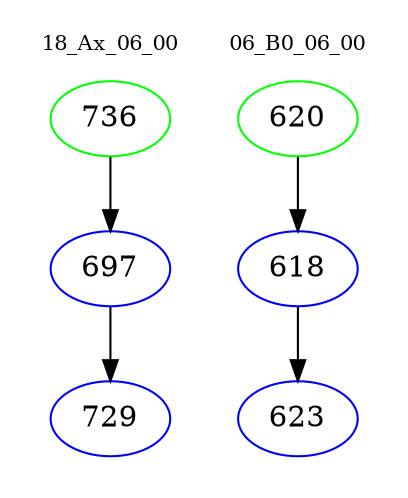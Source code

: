 digraph{
subgraph cluster_0 {
color = white
label = "18_Ax_06_00";
fontsize=10;
T0_736 [label="736", color="green"]
T0_736 -> T0_697 [color="black"]
T0_697 [label="697", color="blue"]
T0_697 -> T0_729 [color="black"]
T0_729 [label="729", color="blue"]
}
subgraph cluster_1 {
color = white
label = "06_B0_06_00";
fontsize=10;
T1_620 [label="620", color="green"]
T1_620 -> T1_618 [color="black"]
T1_618 [label="618", color="blue"]
T1_618 -> T1_623 [color="black"]
T1_623 [label="623", color="blue"]
}
}
